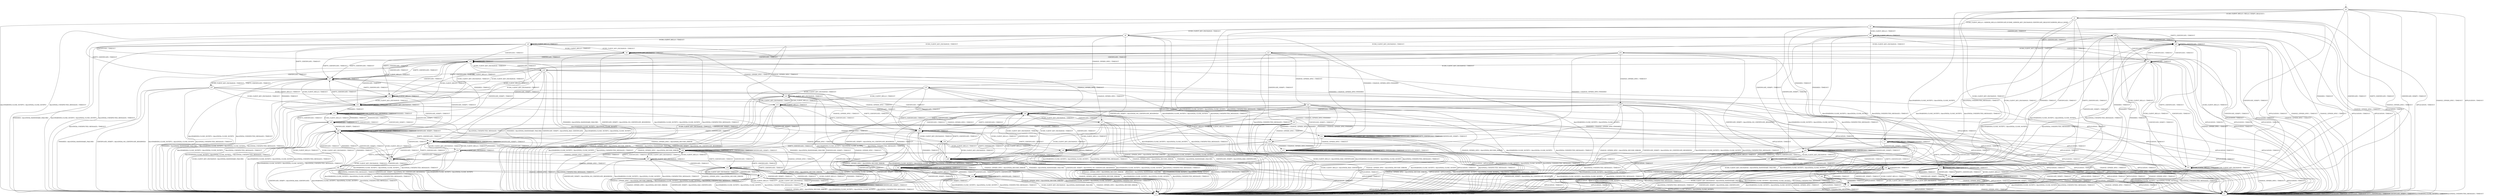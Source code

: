 digraph h6 {
s0 [label="s0"];
s1 [label="s1"];
s2 [label="s2"];
s3 [label="s3"];
s4 [label="s4"];
s5 [label="s5"];
s6 [label="s6"];
s7 [label="s7"];
s20 [label="s20"];
s25 [label="s25"];
s26 [label="s26"];
s46 [label="s46"];
s8 [label="s8"];
s9 [label="s9"];
s10 [label="s10"];
s11 [label="s11"];
s12 [label="s12"];
s18 [label="s18"];
s21 [label="s21"];
s27 [label="s27"];
s33 [label="s33"];
s34 [label="s34"];
s35 [label="s35"];
s36 [label="s36"];
s51 [label="s51"];
s13 [label="s13"];
s14 [label="s14"];
s15 [label="s15"];
s16 [label="s16"];
s19 [label="s19"];
s22 [label="s22"];
s23 [label="s23"];
s28 [label="s28"];
s31 [label="s31"];
s37 [label="s37"];
s39 [label="s39"];
s40 [label="s40"];
s41 [label="s41"];
s43 [label="s43"];
s47 [label="s47"];
s50 [label="s50"];
s17 [label="s17"];
s24 [label="s24"];
s29 [label="s29"];
s32 [label="s32"];
s38 [label="s38"];
s42 [label="s42"];
s45 [label="s45"];
s48 [label="s48"];
s49 [label="s49"];
s52 [label="s52"];
s54 [label="s54"];
s30 [label="s30"];
s44 [label="s44"];
s53 [label="s53"];
s55 [label="s55"];
s56 [label="s56"];
s57 [label="s57"];
s0 -> s1 [label="ECDH_CLIENT_HELLO / HELLO_VERIFY_REQUEST+"];
s0 -> s2 [label="ECDH_CLIENT_KEY_EXCHANGE / TIMEOUT"];
s0 -> s3 [label="CHANGE_CIPHER_SPEC / TIMEOUT"];
s0 -> s2 [label="FINISHED / TIMEOUT"];
s0 -> s3 [label="APPLICATION / TIMEOUT"];
s0 -> s2 [label="CERTIFICATE / TIMEOUT"];
s0 -> s2 [label="EMPTY_CERTIFICATE / TIMEOUT"];
s0 -> s2 [label="CERTIFICATE_VERIFY / TIMEOUT"];
s0 -> s4 [label="Alert(WARNING,CLOSE_NOTIFY) / Alert(FATAL,CLOSE_NOTIFY)"];
s0 -> s4 [label="Alert(FATAL,UNEXPECTED_MESSAGE) / TIMEOUT"];
s1 -> s5 [label="ECDH_CLIENT_HELLO / SERVER_HELLO,CERTIFICATE,ECDHE_SERVER_KEY_EXCHANGE,CERTIFICATE_REQUEST,SERVER_HELLO_DONE"];
s1 -> s2 [label="ECDH_CLIENT_KEY_EXCHANGE / TIMEOUT"];
s1 -> s3 [label="CHANGE_CIPHER_SPEC / TIMEOUT"];
s1 -> s2 [label="FINISHED / TIMEOUT"];
s1 -> s3 [label="APPLICATION / TIMEOUT"];
s1 -> s2 [label="CERTIFICATE / TIMEOUT"];
s1 -> s2 [label="EMPTY_CERTIFICATE / TIMEOUT"];
s1 -> s2 [label="CERTIFICATE_VERIFY / TIMEOUT"];
s1 -> s4 [label="Alert(WARNING,CLOSE_NOTIFY) / Alert(FATAL,CLOSE_NOTIFY)"];
s1 -> s4 [label="Alert(FATAL,UNEXPECTED_MESSAGE) / TIMEOUT"];
s2 -> s2 [label="ECDH_CLIENT_HELLO / TIMEOUT"];
s2 -> s2 [label="ECDH_CLIENT_KEY_EXCHANGE / TIMEOUT"];
s2 -> s3 [label="CHANGE_CIPHER_SPEC / TIMEOUT"];
s2 -> s2 [label="FINISHED / TIMEOUT"];
s2 -> s3 [label="APPLICATION / TIMEOUT"];
s2 -> s2 [label="CERTIFICATE / TIMEOUT"];
s2 -> s2 [label="EMPTY_CERTIFICATE / TIMEOUT"];
s2 -> s2 [label="CERTIFICATE_VERIFY / TIMEOUT"];
s2 -> s4 [label="Alert(WARNING,CLOSE_NOTIFY) / Alert(FATAL,CLOSE_NOTIFY)"];
s2 -> s4 [label="Alert(FATAL,UNEXPECTED_MESSAGE) / TIMEOUT"];
s3 -> s3 [label="ECDH_CLIENT_HELLO / TIMEOUT"];
s3 -> s3 [label="ECDH_CLIENT_KEY_EXCHANGE / TIMEOUT"];
s3 -> s3 [label="CHANGE_CIPHER_SPEC / TIMEOUT"];
s3 -> s3 [label="FINISHED / TIMEOUT"];
s3 -> s3 [label="APPLICATION / TIMEOUT"];
s3 -> s3 [label="CERTIFICATE / TIMEOUT"];
s3 -> s3 [label="EMPTY_CERTIFICATE / TIMEOUT"];
s3 -> s3 [label="CERTIFICATE_VERIFY / TIMEOUT"];
s3 -> s3 [label="Alert(WARNING,CLOSE_NOTIFY) / TIMEOUT"];
s3 -> s3 [label="Alert(FATAL,UNEXPECTED_MESSAGE) / TIMEOUT"];
s4 -> s4 [label="ECDH_CLIENT_HELLO / SOCKET_CLOSED"];
s4 -> s4 [label="ECDH_CLIENT_KEY_EXCHANGE / SOCKET_CLOSED"];
s4 -> s4 [label="CHANGE_CIPHER_SPEC / SOCKET_CLOSED"];
s4 -> s4 [label="FINISHED / SOCKET_CLOSED"];
s4 -> s4 [label="APPLICATION / SOCKET_CLOSED"];
s4 -> s4 [label="CERTIFICATE / SOCKET_CLOSED"];
s4 -> s4 [label="EMPTY_CERTIFICATE / SOCKET_CLOSED"];
s4 -> s4 [label="CERTIFICATE_VERIFY / SOCKET_CLOSED"];
s4 -> s4 [label="Alert(WARNING,CLOSE_NOTIFY) / SOCKET_CLOSED"];
s4 -> s4 [label="Alert(FATAL,UNEXPECTED_MESSAGE) / SOCKET_CLOSED"];
s5 -> s46 [label="ECDH_CLIENT_HELLO / TIMEOUT"];
s5 -> s6 [label="ECDH_CLIENT_KEY_EXCHANGE / TIMEOUT"];
s5 -> s3 [label="CHANGE_CIPHER_SPEC / TIMEOUT"];
s5 -> s7 [label="FINISHED / TIMEOUT"];
s5 -> s3 [label="APPLICATION / TIMEOUT"];
s5 -> s20 [label="CERTIFICATE / TIMEOUT"];
s5 -> s25 [label="EMPTY_CERTIFICATE / TIMEOUT"];
s5 -> s26 [label="CERTIFICATE_VERIFY / TIMEOUT"];
s5 -> s4 [label="Alert(WARNING,CLOSE_NOTIFY) / Alert(FATAL,CLOSE_NOTIFY)"];
s5 -> s4 [label="Alert(FATAL,UNEXPECTED_MESSAGE) / TIMEOUT"];
s6 -> s8 [label="ECDH_CLIENT_HELLO / TIMEOUT"];
s6 -> s9 [label="ECDH_CLIENT_KEY_EXCHANGE / TIMEOUT"];
s6 -> s10 [label="CHANGE_CIPHER_SPEC / TIMEOUT"];
s6 -> s11 [label="FINISHED / CHANGE_CIPHER_SPEC,FINISHED"];
s6 -> s3 [label="APPLICATION / TIMEOUT"];
s6 -> s18 [label="CERTIFICATE / TIMEOUT"];
s6 -> s27 [label="EMPTY_CERTIFICATE / TIMEOUT"];
s6 -> s4 [label="CERTIFICATE_VERIFY / Alert(FATAL,NO_CERTIFICATE_RESERVED)"];
s6 -> s4 [label="Alert(WARNING,CLOSE_NOTIFY) / Alert(FATAL,CLOSE_NOTIFY)"];
s6 -> s4 [label="Alert(FATAL,UNEXPECTED_MESSAGE) / TIMEOUT"];
s7 -> s7 [label="ECDH_CLIENT_HELLO / TIMEOUT"];
s7 -> s4 [label="ECDH_CLIENT_KEY_EXCHANGE / Alert(FATAL,HANDSHAKE_FAILURE)"];
s7 -> s3 [label="CHANGE_CIPHER_SPEC / TIMEOUT"];
s7 -> s7 [label="FINISHED / TIMEOUT"];
s7 -> s3 [label="APPLICATION / TIMEOUT"];
s7 -> s12 [label="CERTIFICATE / TIMEOUT"];
s7 -> s12 [label="EMPTY_CERTIFICATE / TIMEOUT"];
s7 -> s26 [label="CERTIFICATE_VERIFY / TIMEOUT"];
s7 -> s4 [label="Alert(WARNING,CLOSE_NOTIFY) / Alert(FATAL,CLOSE_NOTIFY)"];
s7 -> s4 [label="Alert(FATAL,UNEXPECTED_MESSAGE) / TIMEOUT"];
s20 -> s51 [label="ECDH_CLIENT_HELLO / TIMEOUT"];
s20 -> s21 [label="ECDH_CLIENT_KEY_EXCHANGE / TIMEOUT"];
s20 -> s3 [label="CHANGE_CIPHER_SPEC / TIMEOUT"];
s20 -> s41 [label="FINISHED / TIMEOUT"];
s20 -> s3 [label="APPLICATION / TIMEOUT"];
s20 -> s33 [label="CERTIFICATE / TIMEOUT"];
s20 -> s25 [label="EMPTY_CERTIFICATE / TIMEOUT"];
s20 -> s2 [label="CERTIFICATE_VERIFY / TIMEOUT"];
s20 -> s4 [label="Alert(WARNING,CLOSE_NOTIFY) / Alert(FATAL,CLOSE_NOTIFY)"];
s20 -> s4 [label="Alert(FATAL,UNEXPECTED_MESSAGE) / TIMEOUT"];
s25 -> s51 [label="ECDH_CLIENT_HELLO / TIMEOUT"];
s25 -> s34 [label="ECDH_CLIENT_KEY_EXCHANGE / TIMEOUT"];
s25 -> s3 [label="CHANGE_CIPHER_SPEC / TIMEOUT"];
s25 -> s41 [label="FINISHED / TIMEOUT"];
s25 -> s3 [label="APPLICATION / TIMEOUT"];
s25 -> s33 [label="CERTIFICATE / TIMEOUT"];
s25 -> s25 [label="EMPTY_CERTIFICATE / TIMEOUT"];
s25 -> s2 [label="CERTIFICATE_VERIFY / TIMEOUT"];
s25 -> s4 [label="Alert(WARNING,CLOSE_NOTIFY) / Alert(FATAL,CLOSE_NOTIFY)"];
s25 -> s4 [label="Alert(FATAL,UNEXPECTED_MESSAGE) / TIMEOUT"];
s26 -> s26 [label="ECDH_CLIENT_HELLO / TIMEOUT"];
s26 -> s35 [label="ECDH_CLIENT_KEY_EXCHANGE / TIMEOUT"];
s26 -> s3 [label="CHANGE_CIPHER_SPEC / TIMEOUT"];
s26 -> s26 [label="FINISHED / TIMEOUT"];
s26 -> s3 [label="APPLICATION / TIMEOUT"];
s26 -> s36 [label="CERTIFICATE / TIMEOUT"];
s26 -> s26 [label="EMPTY_CERTIFICATE / TIMEOUT"];
s26 -> s26 [label="CERTIFICATE_VERIFY / TIMEOUT"];
s26 -> s4 [label="Alert(WARNING,CLOSE_NOTIFY) / Alert(FATAL,CLOSE_NOTIFY)"];
s26 -> s4 [label="Alert(FATAL,UNEXPECTED_MESSAGE) / TIMEOUT"];
s46 -> s46 [label="ECDH_CLIENT_HELLO / TIMEOUT"];
s46 -> s9 [label="ECDH_CLIENT_KEY_EXCHANGE / TIMEOUT"];
s46 -> s3 [label="CHANGE_CIPHER_SPEC / TIMEOUT"];
s46 -> s7 [label="FINISHED / TIMEOUT"];
s46 -> s3 [label="APPLICATION / TIMEOUT"];
s46 -> s33 [label="CERTIFICATE / TIMEOUT"];
s46 -> s25 [label="EMPTY_CERTIFICATE / TIMEOUT"];
s46 -> s26 [label="CERTIFICATE_VERIFY / TIMEOUT"];
s46 -> s4 [label="Alert(WARNING,CLOSE_NOTIFY) / Alert(FATAL,CLOSE_NOTIFY)"];
s46 -> s4 [label="Alert(FATAL,UNEXPECTED_MESSAGE) / TIMEOUT"];
s8 -> s8 [label="ECDH_CLIENT_HELLO / TIMEOUT"];
s8 -> s9 [label="ECDH_CLIENT_KEY_EXCHANGE / TIMEOUT"];
s8 -> s13 [label="CHANGE_CIPHER_SPEC / TIMEOUT"];
s8 -> s4 [label="FINISHED / Alert(FATAL,HANDSHAKE_FAILURE)"];
s8 -> s3 [label="APPLICATION / TIMEOUT"];
s8 -> s18 [label="CERTIFICATE / TIMEOUT"];
s8 -> s27 [label="EMPTY_CERTIFICATE / TIMEOUT"];
s8 -> s47 [label="CERTIFICATE_VERIFY / TIMEOUT"];
s8 -> s4 [label="Alert(WARNING,CLOSE_NOTIFY) / Alert(FATAL,CLOSE_NOTIFY)"];
s8 -> s4 [label="Alert(FATAL,UNEXPECTED_MESSAGE) / TIMEOUT"];
s9 -> s8 [label="ECDH_CLIENT_HELLO / TIMEOUT"];
s9 -> s9 [label="ECDH_CLIENT_KEY_EXCHANGE / TIMEOUT"];
s9 -> s14 [label="CHANGE_CIPHER_SPEC / TIMEOUT"];
s9 -> s4 [label="FINISHED / Alert(FATAL,HANDSHAKE_FAILURE)"];
s9 -> s3 [label="APPLICATION / TIMEOUT"];
s9 -> s18 [label="CERTIFICATE / TIMEOUT"];
s9 -> s27 [label="EMPTY_CERTIFICATE / TIMEOUT"];
s9 -> s4 [label="CERTIFICATE_VERIFY / Alert(FATAL,NO_CERTIFICATE_RESERVED)"];
s9 -> s4 [label="Alert(WARNING,CLOSE_NOTIFY) / Alert(FATAL,CLOSE_NOTIFY)"];
s9 -> s4 [label="Alert(FATAL,UNEXPECTED_MESSAGE) / TIMEOUT"];
s10 -> s13 [label="ECDH_CLIENT_HELLO / TIMEOUT"];
s10 -> s14 [label="ECDH_CLIENT_KEY_EXCHANGE / TIMEOUT"];
s10 -> s4 [label="CHANGE_CIPHER_SPEC / Alert(FATAL,DECODE_ERROR)"];
s10 -> s15 [label="FINISHED / CHANGE_CIPHER_SPEC,FINISHED"];
s10 -> s3 [label="APPLICATION / TIMEOUT"];
s10 -> s16 [label="CERTIFICATE / TIMEOUT"];
s10 -> s28 [label="EMPTY_CERTIFICATE / TIMEOUT"];
s10 -> s4 [label="CERTIFICATE_VERIFY / Alert(FATAL,NO_CERTIFICATE_RESERVED)"];
s10 -> s4 [label="Alert(WARNING,CLOSE_NOTIFY) / Alert(FATAL,CLOSE_NOTIFY)"];
s10 -> s4 [label="Alert(FATAL,UNEXPECTED_MESSAGE) / TIMEOUT"];
s11 -> s11 [label="ECDH_CLIENT_HELLO / TIMEOUT"];
s11 -> s11 [label="ECDH_CLIENT_KEY_EXCHANGE / TIMEOUT"];
s11 -> s15 [label="CHANGE_CIPHER_SPEC / TIMEOUT"];
s11 -> s11 [label="FINISHED / TIMEOUT"];
s11 -> s4 [label="APPLICATION / APPLICATION"];
s11 -> s11 [label="CERTIFICATE / TIMEOUT"];
s11 -> s11 [label="EMPTY_CERTIFICATE / TIMEOUT"];
s11 -> s11 [label="CERTIFICATE_VERIFY / TIMEOUT"];
s11 -> s4 [label="Alert(WARNING,CLOSE_NOTIFY) / Alert(FATAL,CLOSE_NOTIFY)"];
s11 -> s4 [label="Alert(FATAL,UNEXPECTED_MESSAGE) / TIMEOUT"];
s12 -> s41 [label="ECDH_CLIENT_HELLO / TIMEOUT"];
s12 -> s4 [label="ECDH_CLIENT_KEY_EXCHANGE / Alert(FATAL,HANDSHAKE_FAILURE)"];
s12 -> s3 [label="CHANGE_CIPHER_SPEC / TIMEOUT"];
s12 -> s41 [label="FINISHED / TIMEOUT"];
s12 -> s3 [label="APPLICATION / TIMEOUT"];
s12 -> s12 [label="CERTIFICATE / TIMEOUT"];
s12 -> s12 [label="EMPTY_CERTIFICATE / TIMEOUT"];
s12 -> s2 [label="CERTIFICATE_VERIFY / TIMEOUT"];
s12 -> s4 [label="Alert(WARNING,CLOSE_NOTIFY) / Alert(FATAL,CLOSE_NOTIFY)"];
s12 -> s4 [label="Alert(FATAL,UNEXPECTED_MESSAGE) / TIMEOUT"];
s18 -> s31 [label="ECDH_CLIENT_HELLO / TIMEOUT"];
s18 -> s19 [label="ECDH_CLIENT_KEY_EXCHANGE / TIMEOUT"];
s18 -> s16 [label="CHANGE_CIPHER_SPEC / TIMEOUT"];
s18 -> s43 [label="FINISHED / TIMEOUT"];
s18 -> s3 [label="APPLICATION / TIMEOUT"];
s18 -> s18 [label="CERTIFICATE / TIMEOUT"];
s18 -> s27 [label="EMPTY_CERTIFICATE / TIMEOUT"];
s18 -> s50 [label="CERTIFICATE_VERIFY / TIMEOUT"];
s18 -> s4 [label="Alert(WARNING,CLOSE_NOTIFY) / Alert(FATAL,CLOSE_NOTIFY)"];
s18 -> s4 [label="Alert(FATAL,UNEXPECTED_MESSAGE) / TIMEOUT"];
s21 -> s32 [label="ECDH_CLIENT_HELLO / TIMEOUT"];
s21 -> s31 [label="ECDH_CLIENT_KEY_EXCHANGE / TIMEOUT"];
s21 -> s22 [label="CHANGE_CIPHER_SPEC / TIMEOUT"];
s21 -> s11 [label="FINISHED / CHANGE_CIPHER_SPEC,FINISHED"];
s21 -> s3 [label="APPLICATION / TIMEOUT"];
s21 -> s18 [label="CERTIFICATE / TIMEOUT"];
s21 -> s27 [label="EMPTY_CERTIFICATE / TIMEOUT"];
s21 -> s23 [label="CERTIFICATE_VERIFY / TIMEOUT"];
s21 -> s4 [label="Alert(WARNING,CLOSE_NOTIFY) / Alert(FATAL,CLOSE_NOTIFY)"];
s21 -> s4 [label="Alert(FATAL,UNEXPECTED_MESSAGE) / TIMEOUT"];
s27 -> s31 [label="ECDH_CLIENT_HELLO / TIMEOUT"];
s27 -> s37 [label="ECDH_CLIENT_KEY_EXCHANGE / TIMEOUT"];
s27 -> s28 [label="CHANGE_CIPHER_SPEC / TIMEOUT"];
s27 -> s43 [label="FINISHED / TIMEOUT"];
s27 -> s3 [label="APPLICATION / TIMEOUT"];
s27 -> s18 [label="CERTIFICATE / TIMEOUT"];
s27 -> s27 [label="EMPTY_CERTIFICATE / TIMEOUT"];
s27 -> s50 [label="CERTIFICATE_VERIFY / TIMEOUT"];
s27 -> s4 [label="Alert(WARNING,CLOSE_NOTIFY) / Alert(FATAL,CLOSE_NOTIFY)"];
s27 -> s4 [label="Alert(FATAL,UNEXPECTED_MESSAGE) / TIMEOUT"];
s33 -> s51 [label="ECDH_CLIENT_HELLO / TIMEOUT"];
s33 -> s19 [label="ECDH_CLIENT_KEY_EXCHANGE / TIMEOUT"];
s33 -> s3 [label="CHANGE_CIPHER_SPEC / TIMEOUT"];
s33 -> s41 [label="FINISHED / TIMEOUT"];
s33 -> s3 [label="APPLICATION / TIMEOUT"];
s33 -> s33 [label="CERTIFICATE / TIMEOUT"];
s33 -> s25 [label="EMPTY_CERTIFICATE / TIMEOUT"];
s33 -> s2 [label="CERTIFICATE_VERIFY / TIMEOUT"];
s33 -> s4 [label="Alert(WARNING,CLOSE_NOTIFY) / Alert(FATAL,CLOSE_NOTIFY)"];
s33 -> s4 [label="Alert(FATAL,UNEXPECTED_MESSAGE) / TIMEOUT"];
s34 -> s32 [label="ECDH_CLIENT_HELLO / TIMEOUT"];
s34 -> s31 [label="ECDH_CLIENT_KEY_EXCHANGE / TIMEOUT"];
s34 -> s39 [label="CHANGE_CIPHER_SPEC / TIMEOUT"];
s34 -> s11 [label="FINISHED / CHANGE_CIPHER_SPEC,FINISHED"];
s34 -> s3 [label="APPLICATION / TIMEOUT"];
s34 -> s18 [label="CERTIFICATE / TIMEOUT"];
s34 -> s27 [label="EMPTY_CERTIFICATE / TIMEOUT"];
s34 -> s4 [label="CERTIFICATE_VERIFY / Alert(FATAL,NO_CERTIFICATE_RESERVED)"];
s34 -> s4 [label="Alert(WARNING,CLOSE_NOTIFY) / Alert(FATAL,CLOSE_NOTIFY)"];
s34 -> s4 [label="Alert(FATAL,UNEXPECTED_MESSAGE) / TIMEOUT"];
s35 -> s26 [label="ECDH_CLIENT_HELLO / TIMEOUT"];
s35 -> s35 [label="ECDH_CLIENT_KEY_EXCHANGE / TIMEOUT"];
s35 -> s3 [label="CHANGE_CIPHER_SPEC / TIMEOUT"];
s35 -> s26 [label="FINISHED / TIMEOUT"];
s35 -> s3 [label="APPLICATION / TIMEOUT"];
s35 -> s36 [label="CERTIFICATE / TIMEOUT"];
s35 -> s26 [label="EMPTY_CERTIFICATE / TIMEOUT"];
s35 -> s4 [label="CERTIFICATE_VERIFY / Alert(FATAL,NO_CERTIFICATE_RESERVED)"];
s35 -> s4 [label="Alert(WARNING,CLOSE_NOTIFY) / Alert(FATAL,CLOSE_NOTIFY)"];
s35 -> s4 [label="Alert(FATAL,UNEXPECTED_MESSAGE) / TIMEOUT"];
s36 -> s2 [label="ECDH_CLIENT_HELLO / TIMEOUT"];
s36 -> s40 [label="ECDH_CLIENT_KEY_EXCHANGE / TIMEOUT"];
s36 -> s3 [label="CHANGE_CIPHER_SPEC / TIMEOUT"];
s36 -> s2 [label="FINISHED / TIMEOUT"];
s36 -> s3 [label="APPLICATION / TIMEOUT"];
s36 -> s36 [label="CERTIFICATE / TIMEOUT"];
s36 -> s26 [label="EMPTY_CERTIFICATE / TIMEOUT"];
s36 -> s2 [label="CERTIFICATE_VERIFY / TIMEOUT"];
s36 -> s4 [label="Alert(WARNING,CLOSE_NOTIFY) / Alert(FATAL,CLOSE_NOTIFY)"];
s36 -> s4 [label="Alert(FATAL,UNEXPECTED_MESSAGE) / TIMEOUT"];
s51 -> s51 [label="ECDH_CLIENT_HELLO / TIMEOUT"];
s51 -> s51 [label="ECDH_CLIENT_KEY_EXCHANGE / TIMEOUT"];
s51 -> s3 [label="CHANGE_CIPHER_SPEC / TIMEOUT"];
s51 -> s41 [label="FINISHED / TIMEOUT"];
s51 -> s3 [label="APPLICATION / TIMEOUT"];
s51 -> s33 [label="CERTIFICATE / TIMEOUT"];
s51 -> s25 [label="EMPTY_CERTIFICATE / TIMEOUT"];
s51 -> s2 [label="CERTIFICATE_VERIFY / TIMEOUT"];
s51 -> s4 [label="Alert(WARNING,CLOSE_NOTIFY) / Alert(FATAL,CLOSE_NOTIFY)"];
s51 -> s4 [label="Alert(FATAL,UNEXPECTED_MESSAGE) / TIMEOUT"];
s13 -> s13 [label="ECDH_CLIENT_HELLO / TIMEOUT"];
s13 -> s14 [label="ECDH_CLIENT_KEY_EXCHANGE / TIMEOUT"];
s13 -> s4 [label="CHANGE_CIPHER_SPEC / Alert(FATAL,DECODE_ERROR)"];
s13 -> s4 [label="FINISHED / Alert(FATAL,HANDSHAKE_FAILURE)"];
s13 -> s3 [label="APPLICATION / TIMEOUT"];
s13 -> s16 [label="CERTIFICATE / TIMEOUT"];
s13 -> s28 [label="EMPTY_CERTIFICATE / TIMEOUT"];
s13 -> s48 [label="CERTIFICATE_VERIFY / TIMEOUT"];
s13 -> s4 [label="Alert(WARNING,CLOSE_NOTIFY) / Alert(FATAL,CLOSE_NOTIFY)"];
s13 -> s4 [label="Alert(FATAL,UNEXPECTED_MESSAGE) / TIMEOUT"];
s14 -> s13 [label="ECDH_CLIENT_HELLO / TIMEOUT"];
s14 -> s14 [label="ECDH_CLIENT_KEY_EXCHANGE / TIMEOUT"];
s14 -> s4 [label="CHANGE_CIPHER_SPEC / Alert(FATAL,DECODE_ERROR)"];
s14 -> s4 [label="FINISHED / Alert(FATAL,HANDSHAKE_FAILURE)"];
s14 -> s3 [label="APPLICATION / TIMEOUT"];
s14 -> s16 [label="CERTIFICATE / TIMEOUT"];
s14 -> s28 [label="EMPTY_CERTIFICATE / TIMEOUT"];
s14 -> s4 [label="CERTIFICATE_VERIFY / Alert(FATAL,NO_CERTIFICATE_RESERVED)"];
s14 -> s4 [label="Alert(WARNING,CLOSE_NOTIFY) / Alert(FATAL,CLOSE_NOTIFY)"];
s14 -> s4 [label="Alert(FATAL,UNEXPECTED_MESSAGE) / TIMEOUT"];
s15 -> s15 [label="ECDH_CLIENT_HELLO / TIMEOUT"];
s15 -> s15 [label="ECDH_CLIENT_KEY_EXCHANGE / TIMEOUT"];
s15 -> s4 [label="CHANGE_CIPHER_SPEC / Alert(FATAL,DECODE_ERROR)"];
s15 -> s15 [label="FINISHED / TIMEOUT"];
s15 -> s4 [label="APPLICATION / APPLICATION"];
s15 -> s15 [label="CERTIFICATE / TIMEOUT"];
s15 -> s15 [label="EMPTY_CERTIFICATE / TIMEOUT"];
s15 -> s15 [label="CERTIFICATE_VERIFY / TIMEOUT"];
s15 -> s4 [label="Alert(WARNING,CLOSE_NOTIFY) / Alert(FATAL,CLOSE_NOTIFY)"];
s15 -> s4 [label="Alert(FATAL,UNEXPECTED_MESSAGE) / TIMEOUT"];
s16 -> s29 [label="ECDH_CLIENT_HELLO / TIMEOUT"];
s16 -> s17 [label="ECDH_CLIENT_KEY_EXCHANGE / TIMEOUT"];
s16 -> s4 [label="CHANGE_CIPHER_SPEC / Alert(FATAL,DECODE_ERROR)"];
s16 -> s42 [label="FINISHED / TIMEOUT"];
s16 -> s3 [label="APPLICATION / TIMEOUT"];
s16 -> s16 [label="CERTIFICATE / TIMEOUT"];
s16 -> s28 [label="EMPTY_CERTIFICATE / TIMEOUT"];
s16 -> s49 [label="CERTIFICATE_VERIFY / TIMEOUT"];
s16 -> s4 [label="Alert(WARNING,CLOSE_NOTIFY) / Alert(FATAL,CLOSE_NOTIFY)"];
s16 -> s4 [label="Alert(FATAL,UNEXPECTED_MESSAGE) / TIMEOUT"];
s19 -> s32 [label="ECDH_CLIENT_HELLO / TIMEOUT"];
s19 -> s31 [label="ECDH_CLIENT_KEY_EXCHANGE / TIMEOUT"];
s19 -> s17 [label="CHANGE_CIPHER_SPEC / TIMEOUT"];
s19 -> s4 [label="FINISHED / Alert(FATAL,HANDSHAKE_FAILURE)"];
s19 -> s3 [label="APPLICATION / TIMEOUT"];
s19 -> s18 [label="CERTIFICATE / TIMEOUT"];
s19 -> s27 [label="EMPTY_CERTIFICATE / TIMEOUT"];
s19 -> s4 [label="CERTIFICATE_VERIFY / Alert(FATAL,BAD_CERTIFICATE)"];
s19 -> s4 [label="Alert(WARNING,CLOSE_NOTIFY) / Alert(FATAL,CLOSE_NOTIFY)"];
s19 -> s4 [label="Alert(FATAL,UNEXPECTED_MESSAGE) / TIMEOUT"];
s22 -> s30 [label="ECDH_CLIENT_HELLO / TIMEOUT"];
s22 -> s29 [label="ECDH_CLIENT_KEY_EXCHANGE / TIMEOUT"];
s22 -> s4 [label="CHANGE_CIPHER_SPEC / Alert(FATAL,DECODE_ERROR)"];
s22 -> s15 [label="FINISHED / CHANGE_CIPHER_SPEC,FINISHED"];
s22 -> s3 [label="APPLICATION / TIMEOUT"];
s22 -> s16 [label="CERTIFICATE / TIMEOUT"];
s22 -> s28 [label="EMPTY_CERTIFICATE / TIMEOUT"];
s22 -> s24 [label="CERTIFICATE_VERIFY / TIMEOUT"];
s22 -> s4 [label="Alert(WARNING,CLOSE_NOTIFY) / Alert(FATAL,CLOSE_NOTIFY)"];
s22 -> s4 [label="Alert(FATAL,UNEXPECTED_MESSAGE) / TIMEOUT"];
s23 -> s4 [label="ECDH_CLIENT_HELLO / Alert(FATAL,BAD_CERTIFICATE)"];
s23 -> s50 [label="ECDH_CLIENT_KEY_EXCHANGE / TIMEOUT"];
s23 -> s24 [label="CHANGE_CIPHER_SPEC / TIMEOUT"];
s23 -> s11 [label="FINISHED / CHANGE_CIPHER_SPEC,FINISHED"];
s23 -> s3 [label="APPLICATION / TIMEOUT"];
s23 -> s52 [label="CERTIFICATE / TIMEOUT"];
s23 -> s47 [label="EMPTY_CERTIFICATE / TIMEOUT"];
s23 -> s50 [label="CERTIFICATE_VERIFY / TIMEOUT"];
s23 -> s4 [label="Alert(WARNING,CLOSE_NOTIFY) / Alert(FATAL,CLOSE_NOTIFY)"];
s23 -> s4 [label="Alert(FATAL,UNEXPECTED_MESSAGE) / TIMEOUT"];
s28 -> s29 [label="ECDH_CLIENT_HELLO / TIMEOUT"];
s28 -> s38 [label="ECDH_CLIENT_KEY_EXCHANGE / TIMEOUT"];
s28 -> s4 [label="CHANGE_CIPHER_SPEC / Alert(FATAL,DECODE_ERROR)"];
s28 -> s42 [label="FINISHED / TIMEOUT"];
s28 -> s3 [label="APPLICATION / TIMEOUT"];
s28 -> s16 [label="CERTIFICATE / TIMEOUT"];
s28 -> s28 [label="EMPTY_CERTIFICATE / TIMEOUT"];
s28 -> s49 [label="CERTIFICATE_VERIFY / TIMEOUT"];
s28 -> s4 [label="Alert(WARNING,CLOSE_NOTIFY) / Alert(FATAL,CLOSE_NOTIFY)"];
s28 -> s4 [label="Alert(FATAL,UNEXPECTED_MESSAGE) / TIMEOUT"];
s31 -> s31 [label="ECDH_CLIENT_HELLO / TIMEOUT"];
s31 -> s31 [label="ECDH_CLIENT_KEY_EXCHANGE / TIMEOUT"];
s31 -> s29 [label="CHANGE_CIPHER_SPEC / TIMEOUT"];
s31 -> s43 [label="FINISHED / TIMEOUT"];
s31 -> s3 [label="APPLICATION / TIMEOUT"];
s31 -> s18 [label="CERTIFICATE / TIMEOUT"];
s31 -> s27 [label="EMPTY_CERTIFICATE / TIMEOUT"];
s31 -> s50 [label="CERTIFICATE_VERIFY / TIMEOUT"];
s31 -> s4 [label="Alert(WARNING,CLOSE_NOTIFY) / Alert(FATAL,CLOSE_NOTIFY)"];
s31 -> s4 [label="Alert(FATAL,UNEXPECTED_MESSAGE) / TIMEOUT"];
s37 -> s32 [label="ECDH_CLIENT_HELLO / TIMEOUT"];
s37 -> s31 [label="ECDH_CLIENT_KEY_EXCHANGE / TIMEOUT"];
s37 -> s38 [label="CHANGE_CIPHER_SPEC / TIMEOUT"];
s37 -> s4 [label="FINISHED / Alert(FATAL,HANDSHAKE_FAILURE)"];
s37 -> s3 [label="APPLICATION / TIMEOUT"];
s37 -> s18 [label="CERTIFICATE / TIMEOUT"];
s37 -> s27 [label="EMPTY_CERTIFICATE / TIMEOUT"];
s37 -> s4 [label="CERTIFICATE_VERIFY / Alert(FATAL,NO_CERTIFICATE_RESERVED)"];
s37 -> s4 [label="Alert(WARNING,CLOSE_NOTIFY) / Alert(FATAL,CLOSE_NOTIFY)"];
s37 -> s4 [label="Alert(FATAL,UNEXPECTED_MESSAGE) / TIMEOUT"];
s39 -> s30 [label="ECDH_CLIENT_HELLO / TIMEOUT"];
s39 -> s29 [label="ECDH_CLIENT_KEY_EXCHANGE / TIMEOUT"];
s39 -> s4 [label="CHANGE_CIPHER_SPEC / Alert(FATAL,DECODE_ERROR)"];
s39 -> s15 [label="FINISHED / CHANGE_CIPHER_SPEC,FINISHED"];
s39 -> s3 [label="APPLICATION / TIMEOUT"];
s39 -> s16 [label="CERTIFICATE / TIMEOUT"];
s39 -> s28 [label="EMPTY_CERTIFICATE / TIMEOUT"];
s39 -> s4 [label="CERTIFICATE_VERIFY / Alert(FATAL,NO_CERTIFICATE_RESERVED)"];
s39 -> s4 [label="Alert(WARNING,CLOSE_NOTIFY) / Alert(FATAL,CLOSE_NOTIFY)"];
s39 -> s4 [label="Alert(FATAL,UNEXPECTED_MESSAGE) / TIMEOUT"];
s40 -> s2 [label="ECDH_CLIENT_HELLO / TIMEOUT"];
s40 -> s2 [label="ECDH_CLIENT_KEY_EXCHANGE / TIMEOUT"];
s40 -> s3 [label="CHANGE_CIPHER_SPEC / TIMEOUT"];
s40 -> s2 [label="FINISHED / TIMEOUT"];
s40 -> s3 [label="APPLICATION / TIMEOUT"];
s40 -> s36 [label="CERTIFICATE / TIMEOUT"];
s40 -> s26 [label="EMPTY_CERTIFICATE / TIMEOUT"];
s40 -> s4 [label="CERTIFICATE_VERIFY / Alert(FATAL,BAD_CERTIFICATE)"];
s40 -> s4 [label="Alert(WARNING,CLOSE_NOTIFY) / Alert(FATAL,CLOSE_NOTIFY)"];
s40 -> s4 [label="Alert(FATAL,UNEXPECTED_MESSAGE) / TIMEOUT"];
s41 -> s41 [label="ECDH_CLIENT_HELLO / TIMEOUT"];
s41 -> s41 [label="ECDH_CLIENT_KEY_EXCHANGE / TIMEOUT"];
s41 -> s3 [label="CHANGE_CIPHER_SPEC / TIMEOUT"];
s41 -> s41 [label="FINISHED / TIMEOUT"];
s41 -> s3 [label="APPLICATION / TIMEOUT"];
s41 -> s12 [label="CERTIFICATE / TIMEOUT"];
s41 -> s12 [label="EMPTY_CERTIFICATE / TIMEOUT"];
s41 -> s2 [label="CERTIFICATE_VERIFY / TIMEOUT"];
s41 -> s4 [label="Alert(WARNING,CLOSE_NOTIFY) / Alert(FATAL,CLOSE_NOTIFY)"];
s41 -> s4 [label="Alert(FATAL,UNEXPECTED_MESSAGE) / TIMEOUT"];
s43 -> s43 [label="ECDH_CLIENT_HELLO / TIMEOUT"];
s43 -> s43 [label="ECDH_CLIENT_KEY_EXCHANGE / TIMEOUT"];
s43 -> s42 [label="CHANGE_CIPHER_SPEC / TIMEOUT"];
s43 -> s43 [label="FINISHED / TIMEOUT"];
s43 -> s3 [label="APPLICATION / TIMEOUT"];
s43 -> s45 [label="CERTIFICATE / TIMEOUT"];
s43 -> s45 [label="EMPTY_CERTIFICATE / TIMEOUT"];
s43 -> s50 [label="CERTIFICATE_VERIFY / TIMEOUT"];
s43 -> s4 [label="Alert(WARNING,CLOSE_NOTIFY) / Alert(FATAL,CLOSE_NOTIFY)"];
s43 -> s4 [label="Alert(FATAL,UNEXPECTED_MESSAGE) / TIMEOUT"];
s47 -> s47 [label="ECDH_CLIENT_HELLO / TIMEOUT"];
s47 -> s54 [label="ECDH_CLIENT_KEY_EXCHANGE / TIMEOUT"];
s47 -> s48 [label="CHANGE_CIPHER_SPEC / TIMEOUT"];
s47 -> s47 [label="FINISHED / TIMEOUT"];
s47 -> s3 [label="APPLICATION / TIMEOUT"];
s47 -> s52 [label="CERTIFICATE / TIMEOUT"];
s47 -> s47 [label="EMPTY_CERTIFICATE / TIMEOUT"];
s47 -> s47 [label="CERTIFICATE_VERIFY / TIMEOUT"];
s47 -> s4 [label="Alert(WARNING,CLOSE_NOTIFY) / Alert(FATAL,CLOSE_NOTIFY)"];
s47 -> s4 [label="Alert(FATAL,UNEXPECTED_MESSAGE) / TIMEOUT"];
s50 -> s50 [label="ECDH_CLIENT_HELLO / TIMEOUT"];
s50 -> s50 [label="ECDH_CLIENT_KEY_EXCHANGE / TIMEOUT"];
s50 -> s49 [label="CHANGE_CIPHER_SPEC / TIMEOUT"];
s50 -> s50 [label="FINISHED / TIMEOUT"];
s50 -> s3 [label="APPLICATION / TIMEOUT"];
s50 -> s52 [label="CERTIFICATE / TIMEOUT"];
s50 -> s47 [label="EMPTY_CERTIFICATE / TIMEOUT"];
s50 -> s50 [label="CERTIFICATE_VERIFY / TIMEOUT"];
s50 -> s4 [label="Alert(WARNING,CLOSE_NOTIFY) / Alert(FATAL,CLOSE_NOTIFY)"];
s50 -> s4 [label="Alert(FATAL,UNEXPECTED_MESSAGE) / TIMEOUT"];
s17 -> s30 [label="ECDH_CLIENT_HELLO / TIMEOUT"];
s17 -> s29 [label="ECDH_CLIENT_KEY_EXCHANGE / TIMEOUT"];
s17 -> s4 [label="CHANGE_CIPHER_SPEC / Alert(FATAL,DECODE_ERROR)"];
s17 -> s4 [label="FINISHED / Alert(FATAL,HANDSHAKE_FAILURE)"];
s17 -> s3 [label="APPLICATION / TIMEOUT"];
s17 -> s16 [label="CERTIFICATE / TIMEOUT"];
s17 -> s28 [label="EMPTY_CERTIFICATE / TIMEOUT"];
s17 -> s4 [label="CERTIFICATE_VERIFY / Alert(FATAL,BAD_CERTIFICATE)"];
s17 -> s4 [label="Alert(WARNING,CLOSE_NOTIFY) / Alert(FATAL,CLOSE_NOTIFY)"];
s17 -> s4 [label="Alert(FATAL,UNEXPECTED_MESSAGE) / TIMEOUT"];
s24 -> s4 [label="ECDH_CLIENT_HELLO / Alert(FATAL,BAD_CERTIFICATE)"];
s24 -> s49 [label="ECDH_CLIENT_KEY_EXCHANGE / TIMEOUT"];
s24 -> s4 [label="CHANGE_CIPHER_SPEC / Alert(FATAL,DECODE_ERROR)"];
s24 -> s15 [label="FINISHED / CHANGE_CIPHER_SPEC,FINISHED"];
s24 -> s3 [label="APPLICATION / TIMEOUT"];
s24 -> s53 [label="CERTIFICATE / TIMEOUT"];
s24 -> s48 [label="EMPTY_CERTIFICATE / TIMEOUT"];
s24 -> s49 [label="CERTIFICATE_VERIFY / TIMEOUT"];
s24 -> s4 [label="Alert(WARNING,CLOSE_NOTIFY) / Alert(FATAL,CLOSE_NOTIFY)"];
s24 -> s4 [label="Alert(FATAL,UNEXPECTED_MESSAGE) / TIMEOUT"];
s29 -> s29 [label="ECDH_CLIENT_HELLO / TIMEOUT"];
s29 -> s29 [label="ECDH_CLIENT_KEY_EXCHANGE / TIMEOUT"];
s29 -> s4 [label="CHANGE_CIPHER_SPEC / Alert(FATAL,DECODE_ERROR)"];
s29 -> s42 [label="FINISHED / TIMEOUT"];
s29 -> s3 [label="APPLICATION / TIMEOUT"];
s29 -> s16 [label="CERTIFICATE / TIMEOUT"];
s29 -> s28 [label="EMPTY_CERTIFICATE / TIMEOUT"];
s29 -> s49 [label="CERTIFICATE_VERIFY / TIMEOUT"];
s29 -> s4 [label="Alert(WARNING,CLOSE_NOTIFY) / Alert(FATAL,CLOSE_NOTIFY)"];
s29 -> s4 [label="Alert(FATAL,UNEXPECTED_MESSAGE) / TIMEOUT"];
s32 -> s32 [label="ECDH_CLIENT_HELLO / TIMEOUT"];
s32 -> s31 [label="ECDH_CLIENT_KEY_EXCHANGE / TIMEOUT"];
s32 -> s30 [label="CHANGE_CIPHER_SPEC / TIMEOUT"];
s32 -> s4 [label="FINISHED / Alert(FATAL,HANDSHAKE_FAILURE)"];
s32 -> s3 [label="APPLICATION / TIMEOUT"];
s32 -> s18 [label="CERTIFICATE / TIMEOUT"];
s32 -> s27 [label="EMPTY_CERTIFICATE / TIMEOUT"];
s32 -> s50 [label="CERTIFICATE_VERIFY / TIMEOUT"];
s32 -> s4 [label="Alert(WARNING,CLOSE_NOTIFY) / Alert(FATAL,CLOSE_NOTIFY)"];
s32 -> s4 [label="Alert(FATAL,UNEXPECTED_MESSAGE) / TIMEOUT"];
s38 -> s30 [label="ECDH_CLIENT_HELLO / TIMEOUT"];
s38 -> s29 [label="ECDH_CLIENT_KEY_EXCHANGE / TIMEOUT"];
s38 -> s4 [label="CHANGE_CIPHER_SPEC / Alert(FATAL,DECODE_ERROR)"];
s38 -> s4 [label="FINISHED / Alert(FATAL,HANDSHAKE_FAILURE)"];
s38 -> s3 [label="APPLICATION / TIMEOUT"];
s38 -> s16 [label="CERTIFICATE / TIMEOUT"];
s38 -> s28 [label="EMPTY_CERTIFICATE / TIMEOUT"];
s38 -> s4 [label="CERTIFICATE_VERIFY / Alert(FATAL,NO_CERTIFICATE_RESERVED)"];
s38 -> s4 [label="Alert(WARNING,CLOSE_NOTIFY) / Alert(FATAL,CLOSE_NOTIFY)"];
s38 -> s4 [label="Alert(FATAL,UNEXPECTED_MESSAGE) / TIMEOUT"];
s42 -> s42 [label="ECDH_CLIENT_HELLO / TIMEOUT"];
s42 -> s42 [label="ECDH_CLIENT_KEY_EXCHANGE / TIMEOUT"];
s42 -> s4 [label="CHANGE_CIPHER_SPEC / Alert(FATAL,DECODE_ERROR)"];
s42 -> s42 [label="FINISHED / TIMEOUT"];
s42 -> s3 [label="APPLICATION / TIMEOUT"];
s42 -> s44 [label="CERTIFICATE / TIMEOUT"];
s42 -> s44 [label="EMPTY_CERTIFICATE / TIMEOUT"];
s42 -> s49 [label="CERTIFICATE_VERIFY / TIMEOUT"];
s42 -> s4 [label="Alert(WARNING,CLOSE_NOTIFY) / Alert(FATAL,CLOSE_NOTIFY)"];
s42 -> s4 [label="Alert(FATAL,UNEXPECTED_MESSAGE) / TIMEOUT"];
s45 -> s43 [label="ECDH_CLIENT_HELLO / TIMEOUT"];
s45 -> s4 [label="ECDH_CLIENT_KEY_EXCHANGE / Alert(FATAL,HANDSHAKE_FAILURE)"];
s45 -> s44 [label="CHANGE_CIPHER_SPEC / TIMEOUT"];
s45 -> s43 [label="FINISHED / TIMEOUT"];
s45 -> s3 [label="APPLICATION / TIMEOUT"];
s45 -> s45 [label="CERTIFICATE / TIMEOUT"];
s45 -> s45 [label="EMPTY_CERTIFICATE / TIMEOUT"];
s45 -> s50 [label="CERTIFICATE_VERIFY / TIMEOUT"];
s45 -> s4 [label="Alert(WARNING,CLOSE_NOTIFY) / Alert(FATAL,CLOSE_NOTIFY)"];
s45 -> s4 [label="Alert(FATAL,UNEXPECTED_MESSAGE) / TIMEOUT"];
s48 -> s48 [label="ECDH_CLIENT_HELLO / TIMEOUT"];
s48 -> s55 [label="ECDH_CLIENT_KEY_EXCHANGE / TIMEOUT"];
s48 -> s4 [label="CHANGE_CIPHER_SPEC / Alert(FATAL,DECODE_ERROR)"];
s48 -> s48 [label="FINISHED / TIMEOUT"];
s48 -> s3 [label="APPLICATION / TIMEOUT"];
s48 -> s53 [label="CERTIFICATE / TIMEOUT"];
s48 -> s48 [label="EMPTY_CERTIFICATE / TIMEOUT"];
s48 -> s48 [label="CERTIFICATE_VERIFY / TIMEOUT"];
s48 -> s4 [label="Alert(WARNING,CLOSE_NOTIFY) / Alert(FATAL,CLOSE_NOTIFY)"];
s48 -> s4 [label="Alert(FATAL,UNEXPECTED_MESSAGE) / TIMEOUT"];
s49 -> s49 [label="ECDH_CLIENT_HELLO / TIMEOUT"];
s49 -> s49 [label="ECDH_CLIENT_KEY_EXCHANGE / TIMEOUT"];
s49 -> s4 [label="CHANGE_CIPHER_SPEC / Alert(FATAL,DECODE_ERROR)"];
s49 -> s49 [label="FINISHED / TIMEOUT"];
s49 -> s3 [label="APPLICATION / TIMEOUT"];
s49 -> s53 [label="CERTIFICATE / TIMEOUT"];
s49 -> s48 [label="EMPTY_CERTIFICATE / TIMEOUT"];
s49 -> s49 [label="CERTIFICATE_VERIFY / TIMEOUT"];
s49 -> s4 [label="Alert(WARNING,CLOSE_NOTIFY) / Alert(FATAL,CLOSE_NOTIFY)"];
s49 -> s4 [label="Alert(FATAL,UNEXPECTED_MESSAGE) / TIMEOUT"];
s52 -> s50 [label="ECDH_CLIENT_HELLO / TIMEOUT"];
s52 -> s56 [label="ECDH_CLIENT_KEY_EXCHANGE / TIMEOUT"];
s52 -> s53 [label="CHANGE_CIPHER_SPEC / TIMEOUT"];
s52 -> s50 [label="FINISHED / TIMEOUT"];
s52 -> s3 [label="APPLICATION / TIMEOUT"];
s52 -> s52 [label="CERTIFICATE / TIMEOUT"];
s52 -> s47 [label="EMPTY_CERTIFICATE / TIMEOUT"];
s52 -> s50 [label="CERTIFICATE_VERIFY / TIMEOUT"];
s52 -> s4 [label="Alert(WARNING,CLOSE_NOTIFY) / Alert(FATAL,CLOSE_NOTIFY)"];
s52 -> s4 [label="Alert(FATAL,UNEXPECTED_MESSAGE) / TIMEOUT"];
s54 -> s47 [label="ECDH_CLIENT_HELLO / TIMEOUT"];
s54 -> s54 [label="ECDH_CLIENT_KEY_EXCHANGE / TIMEOUT"];
s54 -> s55 [label="CHANGE_CIPHER_SPEC / TIMEOUT"];
s54 -> s47 [label="FINISHED / TIMEOUT"];
s54 -> s3 [label="APPLICATION / TIMEOUT"];
s54 -> s52 [label="CERTIFICATE / TIMEOUT"];
s54 -> s47 [label="EMPTY_CERTIFICATE / TIMEOUT"];
s54 -> s4 [label="CERTIFICATE_VERIFY / Alert(FATAL,NO_CERTIFICATE_RESERVED)"];
s54 -> s4 [label="Alert(WARNING,CLOSE_NOTIFY) / Alert(FATAL,CLOSE_NOTIFY)"];
s54 -> s4 [label="Alert(FATAL,UNEXPECTED_MESSAGE) / TIMEOUT"];
s30 -> s30 [label="ECDH_CLIENT_HELLO / TIMEOUT"];
s30 -> s29 [label="ECDH_CLIENT_KEY_EXCHANGE / TIMEOUT"];
s30 -> s4 [label="CHANGE_CIPHER_SPEC / Alert(FATAL,DECODE_ERROR)"];
s30 -> s4 [label="FINISHED / Alert(FATAL,HANDSHAKE_FAILURE)"];
s30 -> s3 [label="APPLICATION / TIMEOUT"];
s30 -> s16 [label="CERTIFICATE / TIMEOUT"];
s30 -> s28 [label="EMPTY_CERTIFICATE / TIMEOUT"];
s30 -> s49 [label="CERTIFICATE_VERIFY / TIMEOUT"];
s30 -> s4 [label="Alert(WARNING,CLOSE_NOTIFY) / Alert(FATAL,CLOSE_NOTIFY)"];
s30 -> s4 [label="Alert(FATAL,UNEXPECTED_MESSAGE) / TIMEOUT"];
s44 -> s42 [label="ECDH_CLIENT_HELLO / TIMEOUT"];
s44 -> s4 [label="ECDH_CLIENT_KEY_EXCHANGE / Alert(FATAL,HANDSHAKE_FAILURE)"];
s44 -> s4 [label="CHANGE_CIPHER_SPEC / Alert(FATAL,DECODE_ERROR)"];
s44 -> s42 [label="FINISHED / TIMEOUT"];
s44 -> s3 [label="APPLICATION / TIMEOUT"];
s44 -> s44 [label="CERTIFICATE / TIMEOUT"];
s44 -> s44 [label="EMPTY_CERTIFICATE / TIMEOUT"];
s44 -> s49 [label="CERTIFICATE_VERIFY / TIMEOUT"];
s44 -> s4 [label="Alert(WARNING,CLOSE_NOTIFY) / Alert(FATAL,CLOSE_NOTIFY)"];
s44 -> s4 [label="Alert(FATAL,UNEXPECTED_MESSAGE) / TIMEOUT"];
s53 -> s49 [label="ECDH_CLIENT_HELLO / TIMEOUT"];
s53 -> s57 [label="ECDH_CLIENT_KEY_EXCHANGE / TIMEOUT"];
s53 -> s4 [label="CHANGE_CIPHER_SPEC / Alert(FATAL,DECODE_ERROR)"];
s53 -> s49 [label="FINISHED / TIMEOUT"];
s53 -> s3 [label="APPLICATION / TIMEOUT"];
s53 -> s53 [label="CERTIFICATE / TIMEOUT"];
s53 -> s48 [label="EMPTY_CERTIFICATE / TIMEOUT"];
s53 -> s49 [label="CERTIFICATE_VERIFY / TIMEOUT"];
s53 -> s4 [label="Alert(WARNING,CLOSE_NOTIFY) / Alert(FATAL,CLOSE_NOTIFY)"];
s53 -> s4 [label="Alert(FATAL,UNEXPECTED_MESSAGE) / TIMEOUT"];
s55 -> s48 [label="ECDH_CLIENT_HELLO / TIMEOUT"];
s55 -> s55 [label="ECDH_CLIENT_KEY_EXCHANGE / TIMEOUT"];
s55 -> s4 [label="CHANGE_CIPHER_SPEC / Alert(FATAL,DECODE_ERROR)"];
s55 -> s48 [label="FINISHED / TIMEOUT"];
s55 -> s3 [label="APPLICATION / TIMEOUT"];
s55 -> s53 [label="CERTIFICATE / TIMEOUT"];
s55 -> s48 [label="EMPTY_CERTIFICATE / TIMEOUT"];
s55 -> s4 [label="CERTIFICATE_VERIFY / Alert(FATAL,NO_CERTIFICATE_RESERVED)"];
s55 -> s4 [label="Alert(WARNING,CLOSE_NOTIFY) / Alert(FATAL,CLOSE_NOTIFY)"];
s55 -> s4 [label="Alert(FATAL,UNEXPECTED_MESSAGE) / TIMEOUT"];
s56 -> s50 [label="ECDH_CLIENT_HELLO / TIMEOUT"];
s56 -> s50 [label="ECDH_CLIENT_KEY_EXCHANGE / TIMEOUT"];
s56 -> s57 [label="CHANGE_CIPHER_SPEC / TIMEOUT"];
s56 -> s50 [label="FINISHED / TIMEOUT"];
s56 -> s3 [label="APPLICATION / TIMEOUT"];
s56 -> s52 [label="CERTIFICATE / TIMEOUT"];
s56 -> s47 [label="EMPTY_CERTIFICATE / TIMEOUT"];
s56 -> s4 [label="CERTIFICATE_VERIFY / Alert(FATAL,BAD_CERTIFICATE)"];
s56 -> s4 [label="Alert(WARNING,CLOSE_NOTIFY) / Alert(FATAL,CLOSE_NOTIFY)"];
s56 -> s4 [label="Alert(FATAL,UNEXPECTED_MESSAGE) / TIMEOUT"];
s57 -> s49 [label="ECDH_CLIENT_HELLO / TIMEOUT"];
s57 -> s49 [label="ECDH_CLIENT_KEY_EXCHANGE / TIMEOUT"];
s57 -> s4 [label="CHANGE_CIPHER_SPEC / Alert(FATAL,DECODE_ERROR)"];
s57 -> s49 [label="FINISHED / TIMEOUT"];
s57 -> s3 [label="APPLICATION / TIMEOUT"];
s57 -> s53 [label="CERTIFICATE / TIMEOUT"];
s57 -> s48 [label="EMPTY_CERTIFICATE / TIMEOUT"];
s57 -> s4 [label="CERTIFICATE_VERIFY / Alert(FATAL,BAD_CERTIFICATE)"];
s57 -> s4 [label="Alert(WARNING,CLOSE_NOTIFY) / Alert(FATAL,CLOSE_NOTIFY)"];
s57 -> s4 [label="Alert(FATAL,UNEXPECTED_MESSAGE) / TIMEOUT"];
__start0 [shape=none, label=""];
__start0 -> s0 [label=""];
}
